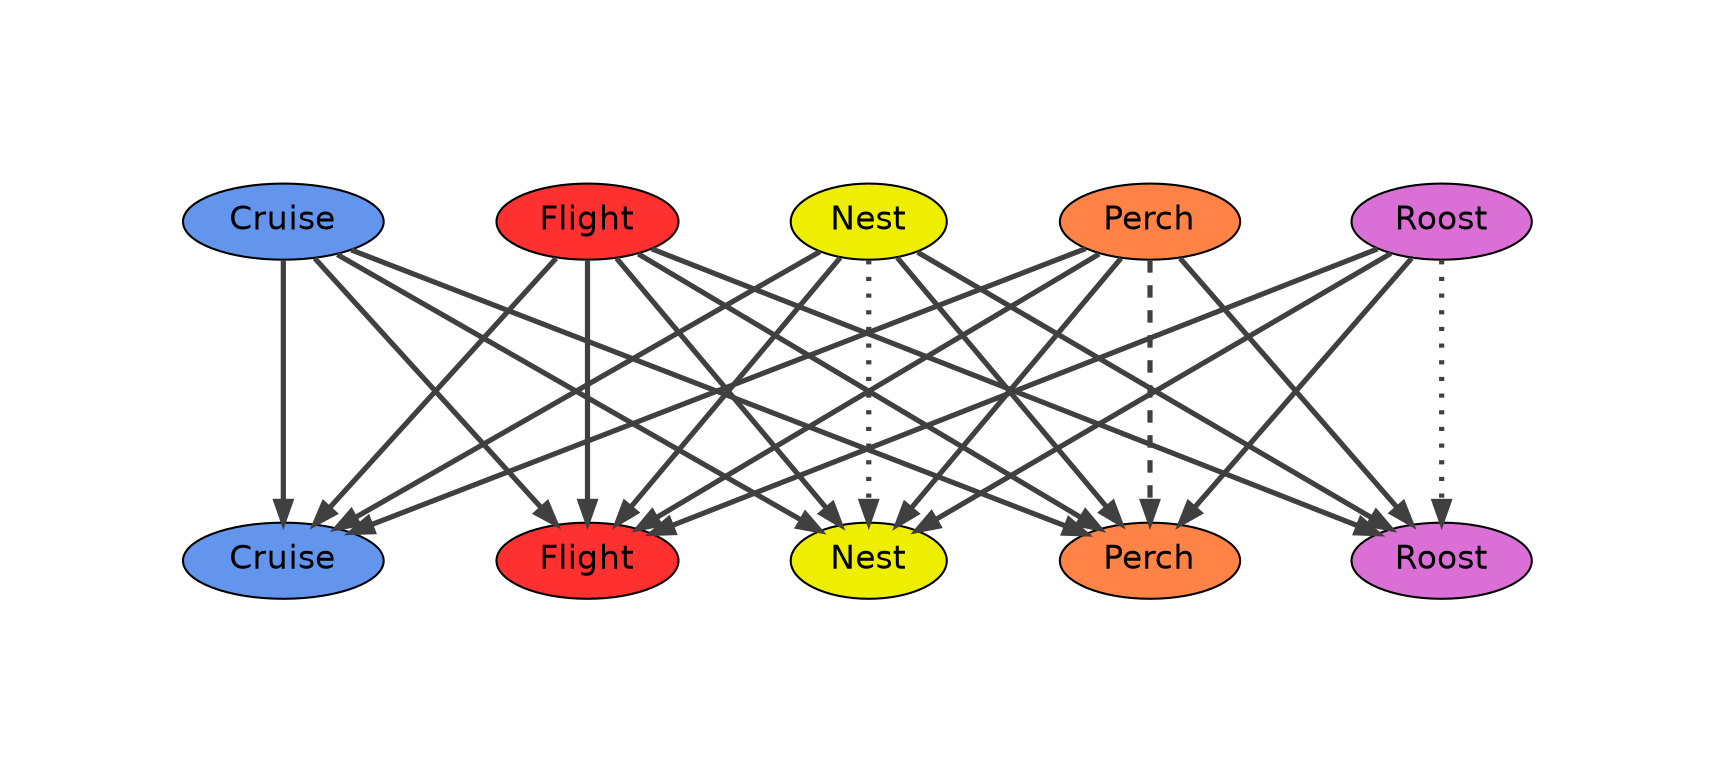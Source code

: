 digraph G {
  rankdir = TB;
  graph [pad="1", ranksep="1.75", nodesep=".75"];

  node [shape = oval, fontname = Helvetica, fontsize = 16; style = filled];
  c01 [label = "Cruise", fillcolor = CornFlowerBlue];
  f01 [label = "Flight", fillcolor = FireBrick1];
  n01 [label = "Nest",  fillcolor = Yellow2];
  p01 [label = "Perch",  fillcolor = Sienna1];
  r01 [label = "Roost",  fillcolor = Orchid];

  c02 [label = "Cruise", fillcolor = CornFlowerBlue];
  f02 [label = "Flight", fillcolor = FireBrick1];
  n02 [label = "Nest",  fillcolor = Yellow2];
  p02 [label = "Perch",  fillcolor = Sienna1];
  r02 [label = "Roost",  fillcolor = Orchid];

	edge[color = grey25, style = solid, dir = front, penwidth = 2.5];

  subgraph A {
	subgraph cluster_0 {
		c01 -> c02;
		color = invis
	}
	subgraph cluster_1 {
		f01 -> f02;
		color = invis
	}
	subgraph cluster_2 {
	  edge[color = grey25, style = dotted, arrowhead = normal];
		n01 -> n02;
		color = invis
	}
	subgraph cluster_3 {
		edge[color = gray25, style = dashed];
		p01 -> p02;
		color = invis
	}
	subgraph cluster_4 {
		edge[color = gray25, style = dotted];
		r01 -> r02;
		color = invis
	}

  edge[color = grey25, style = solid];
	c01 -> f02;
	c01 -> n02;
  c01 -> p02;

  edge[color = invis];
	c01 -> r02;  # Keeps Cruise, Flight, Nest, Perch, Roost in L -> R order

  edge[color = grey25];
  f01 -> c02;
  f01 -> n02;
  f01 -> p02;
  f01 -> r02;

  n01 -> c02;
  n01 -> f02;
  n01 -> p02;
  n01 -> r02;

  p01 -> c02;
  p01 -> f02;
  p01 -> n02;
  p01 -> r02;

  r01 -> f02;
  r01 -> n02;
  r01 -> p02;
  }

}
